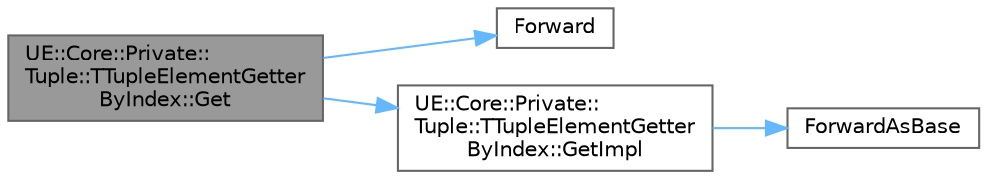 digraph "UE::Core::Private::Tuple::TTupleElementGetterByIndex::Get"
{
 // INTERACTIVE_SVG=YES
 // LATEX_PDF_SIZE
  bgcolor="transparent";
  edge [fontname=Helvetica,fontsize=10,labelfontname=Helvetica,labelfontsize=10];
  node [fontname=Helvetica,fontsize=10,shape=box,height=0.2,width=0.4];
  rankdir="LR";
  Node1 [id="Node000001",label="UE::Core::Private::\lTuple::TTupleElementGetter\lByIndex::Get",height=0.2,width=0.4,color="gray40", fillcolor="grey60", style="filled", fontcolor="black",tooltip=" "];
  Node1 -> Node2 [id="edge1_Node000001_Node000002",color="steelblue1",style="solid",tooltip=" "];
  Node2 [id="Node000002",label="Forward",height=0.2,width=0.4,color="grey40", fillcolor="white", style="filled",URL="$d4/d24/UnrealTemplate_8h.html#a68f280c1d561a8899a1e9e3ea8405d00",tooltip="Forward will cast a reference to an rvalue reference."];
  Node1 -> Node3 [id="edge2_Node000001_Node000003",color="steelblue1",style="solid",tooltip=" "];
  Node3 [id="Node000003",label="UE::Core::Private::\lTuple::TTupleElementGetter\lByIndex::GetImpl",height=0.2,width=0.4,color="grey40", fillcolor="white", style="filled",URL="$d8/de7/structUE_1_1Core_1_1Private_1_1Tuple_1_1TTupleElementGetterByIndex.html#ad1535796761c3f1372b3b696c6a91b47",tooltip=" "];
  Node3 -> Node4 [id="edge3_Node000003_Node000004",color="steelblue1",style="solid",tooltip=" "];
  Node4 [id="Node000004",label="ForwardAsBase",height=0.2,width=0.4,color="grey40", fillcolor="white", style="filled",URL="$d4/d24/UnrealTemplate_8h.html#af4a904dc8281dd3f693d38cdddc1efe8",tooltip="ForwardAsBase will cast a reference to an rvalue reference of a base type."];
}
